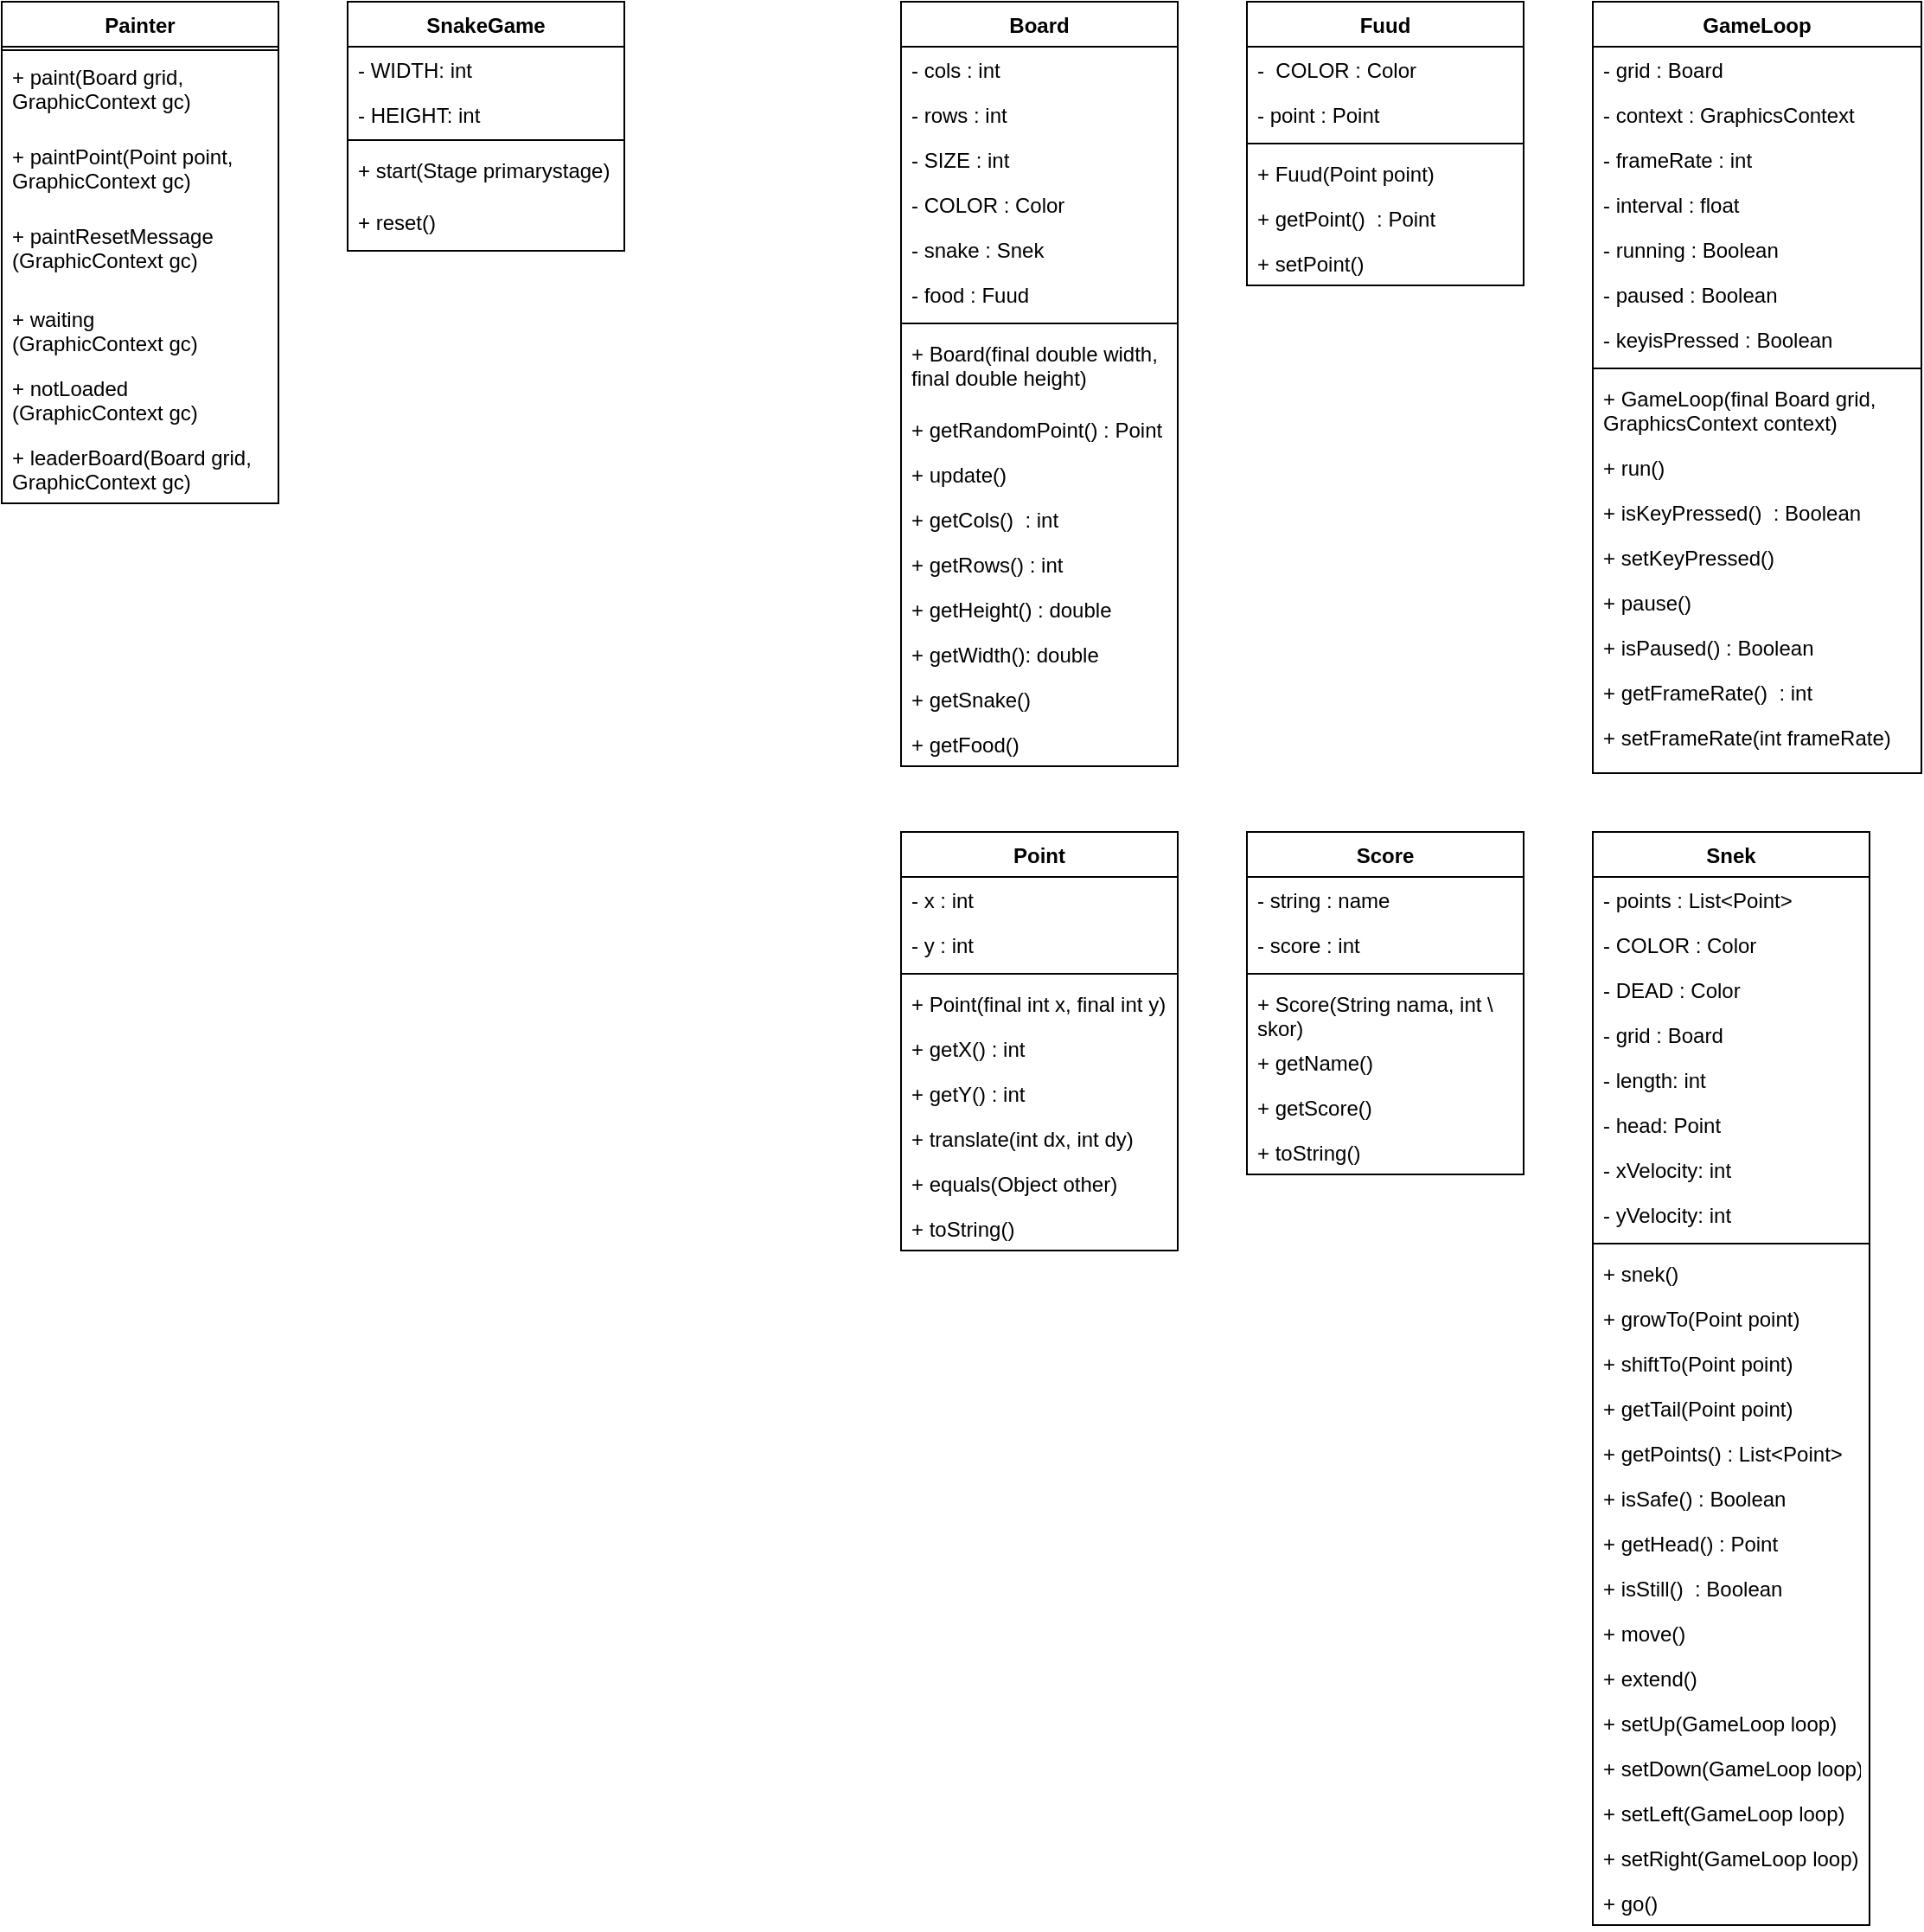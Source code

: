<mxfile version="15.7.0" type="device"><diagram name="Page-1" id="c4acf3e9-155e-7222-9cf6-157b1a14988f"><mxGraphModel dx="1583" dy="748" grid="1" gridSize="10" guides="1" tooltips="1" connect="1" arrows="1" fold="1" page="1" pageScale="1" pageWidth="850" pageHeight="1100" background="none" math="0" shadow="0"><root><mxCell id="0"/><mxCell id="1" parent="0"/><mxCell id="qgWw0bQTrAZhhJ-CaGEd-9" value="GameLoop" style="swimlane;fontStyle=1;align=center;verticalAlign=top;childLayout=stackLayout;horizontal=1;startSize=26;horizontalStack=0;resizeParent=1;resizeParentMax=0;resizeLast=0;collapsible=1;marginBottom=0;" parent="1" vertex="1"><mxGeometry x="560" y="120" width="190" height="446" as="geometry"/></mxCell><mxCell id="qgWw0bQTrAZhhJ-CaGEd-10" value="- grid : Board" style="text;strokeColor=none;fillColor=none;align=left;verticalAlign=top;spacingLeft=4;spacingRight=4;overflow=hidden;rotatable=0;points=[[0,0.5],[1,0.5]];portConstraint=eastwest;" parent="qgWw0bQTrAZhhJ-CaGEd-9" vertex="1"><mxGeometry y="26" width="190" height="26" as="geometry"/></mxCell><mxCell id="0r_VZVHqWDOcfRcLKvE1-55" value="- context : GraphicsContext" style="text;strokeColor=none;fillColor=none;align=left;verticalAlign=top;spacingLeft=4;spacingRight=4;overflow=hidden;rotatable=0;points=[[0,0.5],[1,0.5]];portConstraint=eastwest;" vertex="1" parent="qgWw0bQTrAZhhJ-CaGEd-9"><mxGeometry y="52" width="190" height="26" as="geometry"/></mxCell><mxCell id="0r_VZVHqWDOcfRcLKvE1-58" value="- frameRate : int" style="text;strokeColor=none;fillColor=none;align=left;verticalAlign=top;spacingLeft=4;spacingRight=4;overflow=hidden;rotatable=0;points=[[0,0.5],[1,0.5]];portConstraint=eastwest;" vertex="1" parent="qgWw0bQTrAZhhJ-CaGEd-9"><mxGeometry y="78" width="190" height="26" as="geometry"/></mxCell><mxCell id="0r_VZVHqWDOcfRcLKvE1-57" value="- interval : float" style="text;strokeColor=none;fillColor=none;align=left;verticalAlign=top;spacingLeft=4;spacingRight=4;overflow=hidden;rotatable=0;points=[[0,0.5],[1,0.5]];portConstraint=eastwest;" vertex="1" parent="qgWw0bQTrAZhhJ-CaGEd-9"><mxGeometry y="104" width="190" height="26" as="geometry"/></mxCell><mxCell id="0r_VZVHqWDOcfRcLKvE1-56" value="- running : Boolean" style="text;strokeColor=none;fillColor=none;align=left;verticalAlign=top;spacingLeft=4;spacingRight=4;overflow=hidden;rotatable=0;points=[[0,0.5],[1,0.5]];portConstraint=eastwest;" vertex="1" parent="qgWw0bQTrAZhhJ-CaGEd-9"><mxGeometry y="130" width="190" height="26" as="geometry"/></mxCell><mxCell id="0r_VZVHqWDOcfRcLKvE1-60" value="- paused : Boolean" style="text;strokeColor=none;fillColor=none;align=left;verticalAlign=top;spacingLeft=4;spacingRight=4;overflow=hidden;rotatable=0;points=[[0,0.5],[1,0.5]];portConstraint=eastwest;" vertex="1" parent="qgWw0bQTrAZhhJ-CaGEd-9"><mxGeometry y="156" width="190" height="26" as="geometry"/></mxCell><mxCell id="0r_VZVHqWDOcfRcLKvE1-59" value="- keyisPressed : Boolean" style="text;strokeColor=none;fillColor=none;align=left;verticalAlign=top;spacingLeft=4;spacingRight=4;overflow=hidden;rotatable=0;points=[[0,0.5],[1,0.5]];portConstraint=eastwest;" vertex="1" parent="qgWw0bQTrAZhhJ-CaGEd-9"><mxGeometry y="182" width="190" height="26" as="geometry"/></mxCell><mxCell id="qgWw0bQTrAZhhJ-CaGEd-11" value="" style="line;strokeWidth=1;fillColor=none;align=left;verticalAlign=middle;spacingTop=-1;spacingLeft=3;spacingRight=3;rotatable=0;labelPosition=right;points=[];portConstraint=eastwest;" parent="qgWw0bQTrAZhhJ-CaGEd-9" vertex="1"><mxGeometry y="208" width="190" height="8" as="geometry"/></mxCell><mxCell id="qgWw0bQTrAZhhJ-CaGEd-83" value="+ GameLoop(final Board grid,&#10;GraphicsContext context)" style="text;strokeColor=none;fillColor=none;align=left;verticalAlign=top;spacingLeft=4;spacingRight=4;overflow=hidden;rotatable=0;points=[[0,0.5],[1,0.5]];portConstraint=eastwest;" parent="qgWw0bQTrAZhhJ-CaGEd-9" vertex="1"><mxGeometry y="216" width="190" height="40" as="geometry"/></mxCell><mxCell id="qgWw0bQTrAZhhJ-CaGEd-12" value="+ run() " style="text;strokeColor=none;fillColor=none;align=left;verticalAlign=top;spacingLeft=4;spacingRight=4;overflow=hidden;rotatable=0;points=[[0,0.5],[1,0.5]];portConstraint=eastwest;" parent="qgWw0bQTrAZhhJ-CaGEd-9" vertex="1"><mxGeometry y="256" width="190" height="26" as="geometry"/></mxCell><mxCell id="qgWw0bQTrAZhhJ-CaGEd-14" value="+ isKeyPressed()  : Boolean" style="text;strokeColor=none;fillColor=none;align=left;verticalAlign=top;spacingLeft=4;spacingRight=4;overflow=hidden;rotatable=0;points=[[0,0.5],[1,0.5]];portConstraint=eastwest;" parent="qgWw0bQTrAZhhJ-CaGEd-9" vertex="1"><mxGeometry y="282" width="190" height="26" as="geometry"/></mxCell><mxCell id="qgWw0bQTrAZhhJ-CaGEd-15" value="+ setKeyPressed() " style="text;strokeColor=none;fillColor=none;align=left;verticalAlign=top;spacingLeft=4;spacingRight=4;overflow=hidden;rotatable=0;points=[[0,0.5],[1,0.5]];portConstraint=eastwest;" parent="qgWw0bQTrAZhhJ-CaGEd-9" vertex="1"><mxGeometry y="308" width="190" height="26" as="geometry"/></mxCell><mxCell id="qgWw0bQTrAZhhJ-CaGEd-16" value="+ pause() " style="text;strokeColor=none;fillColor=none;align=left;verticalAlign=top;spacingLeft=4;spacingRight=4;overflow=hidden;rotatable=0;points=[[0,0.5],[1,0.5]];portConstraint=eastwest;" parent="qgWw0bQTrAZhhJ-CaGEd-9" vertex="1"><mxGeometry y="334" width="190" height="26" as="geometry"/></mxCell><mxCell id="qgWw0bQTrAZhhJ-CaGEd-17" value="+ isPaused() : Boolean" style="text;strokeColor=none;fillColor=none;align=left;verticalAlign=top;spacingLeft=4;spacingRight=4;overflow=hidden;rotatable=0;points=[[0,0.5],[1,0.5]];portConstraint=eastwest;" parent="qgWw0bQTrAZhhJ-CaGEd-9" vertex="1"><mxGeometry y="360" width="190" height="26" as="geometry"/></mxCell><mxCell id="qgWw0bQTrAZhhJ-CaGEd-18" value="+ getFrameRate()  : int" style="text;strokeColor=none;fillColor=none;align=left;verticalAlign=top;spacingLeft=4;spacingRight=4;overflow=hidden;rotatable=0;points=[[0,0.5],[1,0.5]];portConstraint=eastwest;" parent="qgWw0bQTrAZhhJ-CaGEd-9" vertex="1"><mxGeometry y="386" width="190" height="26" as="geometry"/></mxCell><mxCell id="qgWw0bQTrAZhhJ-CaGEd-19" value="+ setFrameRate(int frameRate)" style="text;strokeColor=none;fillColor=none;align=left;verticalAlign=top;spacingLeft=4;spacingRight=4;overflow=hidden;rotatable=0;points=[[0,0.5],[1,0.5]];portConstraint=eastwest;" parent="qgWw0bQTrAZhhJ-CaGEd-9" vertex="1"><mxGeometry y="412" width="190" height="34" as="geometry"/></mxCell><mxCell id="qgWw0bQTrAZhhJ-CaGEd-20" value="Fuud" style="swimlane;fontStyle=1;align=center;verticalAlign=top;childLayout=stackLayout;horizontal=1;startSize=26;horizontalStack=0;resizeParent=1;resizeParentMax=0;resizeLast=0;collapsible=1;marginBottom=0;" parent="1" vertex="1"><mxGeometry x="360" y="120" width="160" height="164" as="geometry"/></mxCell><mxCell id="qgWw0bQTrAZhhJ-CaGEd-21" value="-  COLOR : Color" style="text;strokeColor=none;fillColor=none;align=left;verticalAlign=top;spacingLeft=4;spacingRight=4;overflow=hidden;rotatable=0;points=[[0,0.5],[1,0.5]];portConstraint=eastwest;" parent="qgWw0bQTrAZhhJ-CaGEd-20" vertex="1"><mxGeometry y="26" width="160" height="26" as="geometry"/></mxCell><mxCell id="0r_VZVHqWDOcfRcLKvE1-61" value="- point : Point" style="text;strokeColor=none;fillColor=none;align=left;verticalAlign=top;spacingLeft=4;spacingRight=4;overflow=hidden;rotatable=0;points=[[0,0.5],[1,0.5]];portConstraint=eastwest;" vertex="1" parent="qgWw0bQTrAZhhJ-CaGEd-20"><mxGeometry y="52" width="160" height="26" as="geometry"/></mxCell><mxCell id="qgWw0bQTrAZhhJ-CaGEd-22" value="" style="line;strokeWidth=1;fillColor=none;align=left;verticalAlign=middle;spacingTop=-1;spacingLeft=3;spacingRight=3;rotatable=0;labelPosition=right;points=[];portConstraint=eastwest;" parent="qgWw0bQTrAZhhJ-CaGEd-20" vertex="1"><mxGeometry y="78" width="160" height="8" as="geometry"/></mxCell><mxCell id="qgWw0bQTrAZhhJ-CaGEd-82" value="+ Fuud(Point point)" style="text;strokeColor=none;fillColor=none;align=left;verticalAlign=top;spacingLeft=4;spacingRight=4;overflow=hidden;rotatable=0;points=[[0,0.5],[1,0.5]];portConstraint=eastwest;" parent="qgWw0bQTrAZhhJ-CaGEd-20" vertex="1"><mxGeometry y="86" width="160" height="26" as="geometry"/></mxCell><mxCell id="qgWw0bQTrAZhhJ-CaGEd-23" value="+ getPoint()  : Point" style="text;strokeColor=none;fillColor=none;align=left;verticalAlign=top;spacingLeft=4;spacingRight=4;overflow=hidden;rotatable=0;points=[[0,0.5],[1,0.5]];portConstraint=eastwest;" parent="qgWw0bQTrAZhhJ-CaGEd-20" vertex="1"><mxGeometry y="112" width="160" height="26" as="geometry"/></mxCell><mxCell id="qgWw0bQTrAZhhJ-CaGEd-26" value="+ setPoint()" style="text;strokeColor=none;fillColor=none;align=left;verticalAlign=top;spacingLeft=4;spacingRight=4;overflow=hidden;rotatable=0;points=[[0,0.5],[1,0.5]];portConstraint=eastwest;" parent="qgWw0bQTrAZhhJ-CaGEd-20" vertex="1"><mxGeometry y="138" width="160" height="26" as="geometry"/></mxCell><mxCell id="qgWw0bQTrAZhhJ-CaGEd-29" value="Point" style="swimlane;fontStyle=1;align=center;verticalAlign=top;childLayout=stackLayout;horizontal=1;startSize=26;horizontalStack=0;resizeParent=1;resizeParentMax=0;resizeLast=0;collapsible=1;marginBottom=0;" parent="1" vertex="1"><mxGeometry x="160" y="600" width="160" height="242" as="geometry"/></mxCell><mxCell id="qgWw0bQTrAZhhJ-CaGEd-34" value="- x : int" style="text;strokeColor=none;fillColor=none;align=left;verticalAlign=top;spacingLeft=4;spacingRight=4;overflow=hidden;rotatable=0;points=[[0,0.5],[1,0.5]];portConstraint=eastwest;" parent="qgWw0bQTrAZhhJ-CaGEd-29" vertex="1"><mxGeometry y="26" width="160" height="26" as="geometry"/></mxCell><mxCell id="0r_VZVHqWDOcfRcLKvE1-38" value="- y : int" style="text;strokeColor=none;fillColor=none;align=left;verticalAlign=top;spacingLeft=4;spacingRight=4;overflow=hidden;rotatable=0;points=[[0,0.5],[1,0.5]];portConstraint=eastwest;" vertex="1" parent="qgWw0bQTrAZhhJ-CaGEd-29"><mxGeometry y="52" width="160" height="26" as="geometry"/></mxCell><mxCell id="qgWw0bQTrAZhhJ-CaGEd-31" value="" style="line;strokeWidth=1;fillColor=none;align=left;verticalAlign=middle;spacingTop=-1;spacingLeft=3;spacingRight=3;rotatable=0;labelPosition=right;points=[];portConstraint=eastwest;" parent="qgWw0bQTrAZhhJ-CaGEd-29" vertex="1"><mxGeometry y="78" width="160" height="8" as="geometry"/></mxCell><mxCell id="qgWw0bQTrAZhhJ-CaGEd-32" value="+ Point(final int x, final int y) " style="text;strokeColor=none;fillColor=none;align=left;verticalAlign=top;spacingLeft=4;spacingRight=4;overflow=hidden;rotatable=0;points=[[0,0.5],[1,0.5]];portConstraint=eastwest;" parent="qgWw0bQTrAZhhJ-CaGEd-29" vertex="1"><mxGeometry y="86" width="160" height="26" as="geometry"/></mxCell><mxCell id="qgWw0bQTrAZhhJ-CaGEd-35" value="+ getX() : int" style="text;strokeColor=none;fillColor=none;align=left;verticalAlign=top;spacingLeft=4;spacingRight=4;overflow=hidden;rotatable=0;points=[[0,0.5],[1,0.5]];portConstraint=eastwest;" parent="qgWw0bQTrAZhhJ-CaGEd-29" vertex="1"><mxGeometry y="112" width="160" height="26" as="geometry"/></mxCell><mxCell id="qgWw0bQTrAZhhJ-CaGEd-36" value="+ getY() : int" style="text;strokeColor=none;fillColor=none;align=left;verticalAlign=top;spacingLeft=4;spacingRight=4;overflow=hidden;rotatable=0;points=[[0,0.5],[1,0.5]];portConstraint=eastwest;" parent="qgWw0bQTrAZhhJ-CaGEd-29" vertex="1"><mxGeometry y="138" width="160" height="26" as="geometry"/></mxCell><mxCell id="0r_VZVHqWDOcfRcLKvE1-39" value="+ translate(int dx, int dy) " style="text;strokeColor=none;fillColor=none;align=left;verticalAlign=top;spacingLeft=4;spacingRight=4;overflow=hidden;rotatable=0;points=[[0,0.5],[1,0.5]];portConstraint=eastwest;" vertex="1" parent="qgWw0bQTrAZhhJ-CaGEd-29"><mxGeometry y="164" width="160" height="26" as="geometry"/></mxCell><mxCell id="0r_VZVHqWDOcfRcLKvE1-40" value="+ equals(Object other)" style="text;strokeColor=none;fillColor=none;align=left;verticalAlign=top;spacingLeft=4;spacingRight=4;overflow=hidden;rotatable=0;points=[[0,0.5],[1,0.5]];portConstraint=eastwest;" vertex="1" parent="qgWw0bQTrAZhhJ-CaGEd-29"><mxGeometry y="190" width="160" height="26" as="geometry"/></mxCell><mxCell id="0r_VZVHqWDOcfRcLKvE1-41" value="+ toString()" style="text;strokeColor=none;fillColor=none;align=left;verticalAlign=top;spacingLeft=4;spacingRight=4;overflow=hidden;rotatable=0;points=[[0,0.5],[1,0.5]];portConstraint=eastwest;" vertex="1" parent="qgWw0bQTrAZhhJ-CaGEd-29"><mxGeometry y="216" width="160" height="26" as="geometry"/></mxCell><mxCell id="qgWw0bQTrAZhhJ-CaGEd-37" value="Painter" style="swimlane;fontStyle=1;align=center;verticalAlign=top;childLayout=stackLayout;horizontal=1;startSize=26;horizontalStack=0;resizeParent=1;resizeParentMax=0;resizeLast=0;collapsible=1;marginBottom=0;" parent="1" vertex="1"><mxGeometry x="-360" y="120" width="160" height="290" as="geometry"><mxRectangle x="540" y="400" width="70" height="26" as="alternateBounds"/></mxGeometry></mxCell><mxCell id="qgWw0bQTrAZhhJ-CaGEd-39" value="" style="line;strokeWidth=1;fillColor=none;align=left;verticalAlign=middle;spacingTop=-1;spacingLeft=3;spacingRight=3;rotatable=0;labelPosition=right;points=[];portConstraint=eastwest;" parent="qgWw0bQTrAZhhJ-CaGEd-37" vertex="1"><mxGeometry y="26" width="160" height="4" as="geometry"/></mxCell><mxCell id="qgWw0bQTrAZhhJ-CaGEd-40" value="+ paint(Board grid,&#10;GraphicContext gc)" style="text;strokeColor=none;fillColor=none;align=left;verticalAlign=top;spacingLeft=4;spacingRight=4;overflow=hidden;rotatable=0;points=[[0,0.5],[1,0.5]];portConstraint=eastwest;" parent="qgWw0bQTrAZhhJ-CaGEd-37" vertex="1"><mxGeometry y="30" width="160" height="46" as="geometry"/></mxCell><mxCell id="qgWw0bQTrAZhhJ-CaGEd-41" value="+ paintPoint(Point point,&#10;GraphicContext gc)" style="text;strokeColor=none;fillColor=none;align=left;verticalAlign=top;spacingLeft=4;spacingRight=4;overflow=hidden;rotatable=0;points=[[0,0.5],[1,0.5]];portConstraint=eastwest;" parent="qgWw0bQTrAZhhJ-CaGEd-37" vertex="1"><mxGeometry y="76" width="160" height="46" as="geometry"/></mxCell><mxCell id="qgWw0bQTrAZhhJ-CaGEd-42" value="+ paintResetMessage&#10;(GraphicContext gc)" style="text;strokeColor=none;fillColor=none;align=left;verticalAlign=top;spacingLeft=4;spacingRight=4;overflow=hidden;rotatable=0;points=[[0,0.5],[1,0.5]];portConstraint=eastwest;" parent="qgWw0bQTrAZhhJ-CaGEd-37" vertex="1"><mxGeometry y="122" width="160" height="48" as="geometry"/></mxCell><mxCell id="0r_VZVHqWDOcfRcLKvE1-16" value="+ waiting&#10;(GraphicContext gc)" style="text;strokeColor=none;fillColor=none;align=left;verticalAlign=top;spacingLeft=4;spacingRight=4;overflow=hidden;rotatable=0;points=[[0,0.5],[1,0.5]];portConstraint=eastwest;" vertex="1" parent="qgWw0bQTrAZhhJ-CaGEd-37"><mxGeometry y="170" width="160" height="40" as="geometry"/></mxCell><mxCell id="0r_VZVHqWDOcfRcLKvE1-17" value="+ notLoaded&#10;(GraphicContext gc)" style="text;strokeColor=none;fillColor=none;align=left;verticalAlign=top;spacingLeft=4;spacingRight=4;overflow=hidden;rotatable=0;points=[[0,0.5],[1,0.5]];portConstraint=eastwest;" vertex="1" parent="qgWw0bQTrAZhhJ-CaGEd-37"><mxGeometry y="210" width="160" height="40" as="geometry"/></mxCell><mxCell id="qgWw0bQTrAZhhJ-CaGEd-43" value="+ leaderBoard(Board grid,&#10;GraphicContext gc)" style="text;strokeColor=none;fillColor=none;align=left;verticalAlign=top;spacingLeft=4;spacingRight=4;overflow=hidden;rotatable=0;points=[[0,0.5],[1,0.5]];portConstraint=eastwest;" parent="qgWw0bQTrAZhhJ-CaGEd-37" vertex="1"><mxGeometry y="250" width="160" height="40" as="geometry"/></mxCell><mxCell id="qgWw0bQTrAZhhJ-CaGEd-44" value="Board" style="swimlane;fontStyle=1;align=center;verticalAlign=top;childLayout=stackLayout;horizontal=1;startSize=26;horizontalStack=0;resizeParent=1;resizeParentMax=0;resizeLast=0;collapsible=1;marginBottom=0;" parent="1" vertex="1"><mxGeometry x="160" y="120" width="160" height="442" as="geometry"/></mxCell><mxCell id="qgWw0bQTrAZhhJ-CaGEd-45" value="- cols : int" style="text;strokeColor=none;fillColor=none;align=left;verticalAlign=top;spacingLeft=4;spacingRight=4;overflow=hidden;rotatable=0;points=[[0,0.5],[1,0.5]];portConstraint=eastwest;" parent="qgWw0bQTrAZhhJ-CaGEd-44" vertex="1"><mxGeometry y="26" width="160" height="26" as="geometry"/></mxCell><mxCell id="qgWw0bQTrAZhhJ-CaGEd-48" value="- rows : int" style="text;strokeColor=none;fillColor=none;align=left;verticalAlign=top;spacingLeft=4;spacingRight=4;overflow=hidden;rotatable=0;points=[[0,0.5],[1,0.5]];portConstraint=eastwest;" parent="qgWw0bQTrAZhhJ-CaGEd-44" vertex="1"><mxGeometry y="52" width="160" height="26" as="geometry"/></mxCell><mxCell id="0r_VZVHqWDOcfRcLKvE1-62" value="- SIZE : int" style="text;strokeColor=none;fillColor=none;align=left;verticalAlign=top;spacingLeft=4;spacingRight=4;overflow=hidden;rotatable=0;points=[[0,0.5],[1,0.5]];portConstraint=eastwest;" vertex="1" parent="qgWw0bQTrAZhhJ-CaGEd-44"><mxGeometry y="78" width="160" height="26" as="geometry"/></mxCell><mxCell id="0r_VZVHqWDOcfRcLKvE1-63" value="- COLOR : Color" style="text;strokeColor=none;fillColor=none;align=left;verticalAlign=top;spacingLeft=4;spacingRight=4;overflow=hidden;rotatable=0;points=[[0,0.5],[1,0.5]];portConstraint=eastwest;" vertex="1" parent="qgWw0bQTrAZhhJ-CaGEd-44"><mxGeometry y="104" width="160" height="26" as="geometry"/></mxCell><mxCell id="0r_VZVHqWDOcfRcLKvE1-65" value="- snake : Snek" style="text;strokeColor=none;fillColor=none;align=left;verticalAlign=top;spacingLeft=4;spacingRight=4;overflow=hidden;rotatable=0;points=[[0,0.5],[1,0.5]];portConstraint=eastwest;" vertex="1" parent="qgWw0bQTrAZhhJ-CaGEd-44"><mxGeometry y="130" width="160" height="26" as="geometry"/></mxCell><mxCell id="0r_VZVHqWDOcfRcLKvE1-64" value="- food : Fuud" style="text;strokeColor=none;fillColor=none;align=left;verticalAlign=top;spacingLeft=4;spacingRight=4;overflow=hidden;rotatable=0;points=[[0,0.5],[1,0.5]];portConstraint=eastwest;" vertex="1" parent="qgWw0bQTrAZhhJ-CaGEd-44"><mxGeometry y="156" width="160" height="26" as="geometry"/></mxCell><mxCell id="qgWw0bQTrAZhhJ-CaGEd-46" value="" style="line;strokeWidth=1;fillColor=none;align=left;verticalAlign=middle;spacingTop=-1;spacingLeft=3;spacingRight=3;rotatable=0;labelPosition=right;points=[];portConstraint=eastwest;" parent="qgWw0bQTrAZhhJ-CaGEd-44" vertex="1"><mxGeometry y="182" width="160" height="8" as="geometry"/></mxCell><mxCell id="qgWw0bQTrAZhhJ-CaGEd-47" value="+ Board(final double width, &#10;final double height)" style="text;strokeColor=none;fillColor=none;align=left;verticalAlign=top;spacingLeft=4;spacingRight=4;overflow=hidden;rotatable=0;points=[[0,0.5],[1,0.5]];portConstraint=eastwest;" parent="qgWw0bQTrAZhhJ-CaGEd-44" vertex="1"><mxGeometry y="190" width="160" height="44" as="geometry"/></mxCell><mxCell id="qgWw0bQTrAZhhJ-CaGEd-49" value="+ getRandomPoint() : Point" style="text;strokeColor=none;fillColor=none;align=left;verticalAlign=top;spacingLeft=4;spacingRight=4;overflow=hidden;rotatable=0;points=[[0,0.5],[1,0.5]];portConstraint=eastwest;" parent="qgWw0bQTrAZhhJ-CaGEd-44" vertex="1"><mxGeometry y="234" width="160" height="26" as="geometry"/></mxCell><mxCell id="qgWw0bQTrAZhhJ-CaGEd-50" value="+ update()" style="text;strokeColor=none;fillColor=none;align=left;verticalAlign=top;spacingLeft=4;spacingRight=4;overflow=hidden;rotatable=0;points=[[0,0.5],[1,0.5]];portConstraint=eastwest;" parent="qgWw0bQTrAZhhJ-CaGEd-44" vertex="1"><mxGeometry y="260" width="160" height="26" as="geometry"/></mxCell><mxCell id="qgWw0bQTrAZhhJ-CaGEd-51" value="+ getCols()  : int" style="text;strokeColor=none;fillColor=none;align=left;verticalAlign=top;spacingLeft=4;spacingRight=4;overflow=hidden;rotatable=0;points=[[0,0.5],[1,0.5]];portConstraint=eastwest;" parent="qgWw0bQTrAZhhJ-CaGEd-44" vertex="1"><mxGeometry y="286" width="160" height="26" as="geometry"/></mxCell><mxCell id="qgWw0bQTrAZhhJ-CaGEd-52" value="+ getRows() : int" style="text;strokeColor=none;fillColor=none;align=left;verticalAlign=top;spacingLeft=4;spacingRight=4;overflow=hidden;rotatable=0;points=[[0,0.5],[1,0.5]];portConstraint=eastwest;" parent="qgWw0bQTrAZhhJ-CaGEd-44" vertex="1"><mxGeometry y="312" width="160" height="26" as="geometry"/></mxCell><mxCell id="0r_VZVHqWDOcfRcLKvE1-36" value="+ getHeight() : double" style="text;strokeColor=none;fillColor=none;align=left;verticalAlign=top;spacingLeft=4;spacingRight=4;overflow=hidden;rotatable=0;points=[[0,0.5],[1,0.5]];portConstraint=eastwest;" vertex="1" parent="qgWw0bQTrAZhhJ-CaGEd-44"><mxGeometry y="338" width="160" height="26" as="geometry"/></mxCell><mxCell id="0r_VZVHqWDOcfRcLKvE1-35" value="+ getWidth(): double" style="text;strokeColor=none;fillColor=none;align=left;verticalAlign=top;spacingLeft=4;spacingRight=4;overflow=hidden;rotatable=0;points=[[0,0.5],[1,0.5]];portConstraint=eastwest;" vertex="1" parent="qgWw0bQTrAZhhJ-CaGEd-44"><mxGeometry y="364" width="160" height="26" as="geometry"/></mxCell><mxCell id="qgWw0bQTrAZhhJ-CaGEd-54" value="+ getSnake()" style="text;strokeColor=none;fillColor=none;align=left;verticalAlign=top;spacingLeft=4;spacingRight=4;overflow=hidden;rotatable=0;points=[[0,0.5],[1,0.5]];portConstraint=eastwest;" parent="qgWw0bQTrAZhhJ-CaGEd-44" vertex="1"><mxGeometry y="390" width="160" height="26" as="geometry"/></mxCell><mxCell id="qgWw0bQTrAZhhJ-CaGEd-55" value="+ getFood()" style="text;strokeColor=none;fillColor=none;align=left;verticalAlign=top;spacingLeft=4;spacingRight=4;overflow=hidden;rotatable=0;points=[[0,0.5],[1,0.5]];portConstraint=eastwest;" parent="qgWw0bQTrAZhhJ-CaGEd-44" vertex="1"><mxGeometry y="416" width="160" height="26" as="geometry"/></mxCell><mxCell id="qgWw0bQTrAZhhJ-CaGEd-57" value="Score" style="swimlane;fontStyle=1;align=center;verticalAlign=top;childLayout=stackLayout;horizontal=1;startSize=26;horizontalStack=0;resizeParent=1;resizeParentMax=0;resizeLast=0;collapsible=1;marginBottom=0;" parent="1" vertex="1"><mxGeometry x="360" y="600" width="160" height="198" as="geometry"/></mxCell><mxCell id="qgWw0bQTrAZhhJ-CaGEd-58" value="- string : name" style="text;strokeColor=none;fillColor=none;align=left;verticalAlign=top;spacingLeft=4;spacingRight=4;overflow=hidden;rotatable=0;points=[[0,0.5],[1,0.5]];portConstraint=eastwest;" parent="qgWw0bQTrAZhhJ-CaGEd-57" vertex="1"><mxGeometry y="26" width="160" height="26" as="geometry"/></mxCell><mxCell id="0r_VZVHqWDOcfRcLKvE1-42" value="- score : int" style="text;strokeColor=none;fillColor=none;align=left;verticalAlign=top;spacingLeft=4;spacingRight=4;overflow=hidden;rotatable=0;points=[[0,0.5],[1,0.5]];portConstraint=eastwest;" vertex="1" parent="qgWw0bQTrAZhhJ-CaGEd-57"><mxGeometry y="52" width="160" height="26" as="geometry"/></mxCell><mxCell id="qgWw0bQTrAZhhJ-CaGEd-59" value="" style="line;strokeWidth=1;fillColor=none;align=left;verticalAlign=middle;spacingTop=-1;spacingLeft=3;spacingRight=3;rotatable=0;labelPosition=right;points=[];portConstraint=eastwest;" parent="qgWw0bQTrAZhhJ-CaGEd-57" vertex="1"><mxGeometry y="78" width="160" height="8" as="geometry"/></mxCell><mxCell id="qgWw0bQTrAZhhJ-CaGEd-60" value="+ Score(String nama, int \&#10;skor)" style="text;strokeColor=none;fillColor=none;align=left;verticalAlign=top;spacingLeft=4;spacingRight=4;overflow=hidden;rotatable=0;points=[[0,0.5],[1,0.5]];portConstraint=eastwest;" parent="qgWw0bQTrAZhhJ-CaGEd-57" vertex="1"><mxGeometry y="86" width="160" height="34" as="geometry"/></mxCell><mxCell id="qgWw0bQTrAZhhJ-CaGEd-61" value="+ getName()" style="text;strokeColor=none;fillColor=none;align=left;verticalAlign=top;spacingLeft=4;spacingRight=4;overflow=hidden;rotatable=0;points=[[0,0.5],[1,0.5]];portConstraint=eastwest;" parent="qgWw0bQTrAZhhJ-CaGEd-57" vertex="1"><mxGeometry y="120" width="160" height="26" as="geometry"/></mxCell><mxCell id="0r_VZVHqWDOcfRcLKvE1-43" value="+ getScore()" style="text;strokeColor=none;fillColor=none;align=left;verticalAlign=top;spacingLeft=4;spacingRight=4;overflow=hidden;rotatable=0;points=[[0,0.5],[1,0.5]];portConstraint=eastwest;" vertex="1" parent="qgWw0bQTrAZhhJ-CaGEd-57"><mxGeometry y="146" width="160" height="26" as="geometry"/></mxCell><mxCell id="qgWw0bQTrAZhhJ-CaGEd-62" value="+ toString() " style="text;strokeColor=none;fillColor=none;align=left;verticalAlign=top;spacingLeft=4;spacingRight=4;overflow=hidden;rotatable=0;points=[[0,0.5],[1,0.5]];portConstraint=eastwest;" parent="qgWw0bQTrAZhhJ-CaGEd-57" vertex="1"><mxGeometry y="172" width="160" height="26" as="geometry"/></mxCell><mxCell id="qgWw0bQTrAZhhJ-CaGEd-63" value="Snek" style="swimlane;fontStyle=1;align=center;verticalAlign=top;childLayout=stackLayout;horizontal=1;startSize=26;horizontalStack=0;resizeParent=1;resizeParentMax=0;resizeLast=0;collapsible=1;marginBottom=0;" parent="1" vertex="1"><mxGeometry x="560" y="600" width="160" height="632" as="geometry"/></mxCell><mxCell id="qgWw0bQTrAZhhJ-CaGEd-64" value="- points : List&lt;Point&gt;" style="text;strokeColor=none;fillColor=none;align=left;verticalAlign=top;spacingLeft=4;spacingRight=4;overflow=hidden;rotatable=0;points=[[0,0.5],[1,0.5]];portConstraint=eastwest;" parent="qgWw0bQTrAZhhJ-CaGEd-63" vertex="1"><mxGeometry y="26" width="160" height="26" as="geometry"/></mxCell><mxCell id="0r_VZVHqWDOcfRcLKvE1-54" value="- COLOR : Color" style="text;strokeColor=none;fillColor=none;align=left;verticalAlign=top;spacingLeft=4;spacingRight=4;overflow=hidden;rotatable=0;points=[[0,0.5],[1,0.5]];portConstraint=eastwest;" vertex="1" parent="qgWw0bQTrAZhhJ-CaGEd-63"><mxGeometry y="52" width="160" height="26" as="geometry"/></mxCell><mxCell id="0r_VZVHqWDOcfRcLKvE1-53" value="- DEAD : Color" style="text;strokeColor=none;fillColor=none;align=left;verticalAlign=top;spacingLeft=4;spacingRight=4;overflow=hidden;rotatable=0;points=[[0,0.5],[1,0.5]];portConstraint=eastwest;" vertex="1" parent="qgWw0bQTrAZhhJ-CaGEd-63"><mxGeometry y="78" width="160" height="26" as="geometry"/></mxCell><mxCell id="0r_VZVHqWDOcfRcLKvE1-48" value="- grid : Board" style="text;strokeColor=none;fillColor=none;align=left;verticalAlign=top;spacingLeft=4;spacingRight=4;overflow=hidden;rotatable=0;points=[[0,0.5],[1,0.5]];portConstraint=eastwest;" vertex="1" parent="qgWw0bQTrAZhhJ-CaGEd-63"><mxGeometry y="104" width="160" height="26" as="geometry"/></mxCell><mxCell id="0r_VZVHqWDOcfRcLKvE1-50" value="- length: int" style="text;strokeColor=none;fillColor=none;align=left;verticalAlign=top;spacingLeft=4;spacingRight=4;overflow=hidden;rotatable=0;points=[[0,0.5],[1,0.5]];portConstraint=eastwest;" vertex="1" parent="qgWw0bQTrAZhhJ-CaGEd-63"><mxGeometry y="130" width="160" height="26" as="geometry"/></mxCell><mxCell id="0r_VZVHqWDOcfRcLKvE1-49" value="- head: Point" style="text;strokeColor=none;fillColor=none;align=left;verticalAlign=top;spacingLeft=4;spacingRight=4;overflow=hidden;rotatable=0;points=[[0,0.5],[1,0.5]];portConstraint=eastwest;" vertex="1" parent="qgWw0bQTrAZhhJ-CaGEd-63"><mxGeometry y="156" width="160" height="26" as="geometry"/></mxCell><mxCell id="0r_VZVHqWDOcfRcLKvE1-52" value="- xVelocity: int" style="text;strokeColor=none;fillColor=none;align=left;verticalAlign=top;spacingLeft=4;spacingRight=4;overflow=hidden;rotatable=0;points=[[0,0.5],[1,0.5]];portConstraint=eastwest;" vertex="1" parent="qgWw0bQTrAZhhJ-CaGEd-63"><mxGeometry y="182" width="160" height="26" as="geometry"/></mxCell><mxCell id="0r_VZVHqWDOcfRcLKvE1-51" value="- yVelocity: int" style="text;strokeColor=none;fillColor=none;align=left;verticalAlign=top;spacingLeft=4;spacingRight=4;overflow=hidden;rotatable=0;points=[[0,0.5],[1,0.5]];portConstraint=eastwest;" vertex="1" parent="qgWw0bQTrAZhhJ-CaGEd-63"><mxGeometry y="208" width="160" height="26" as="geometry"/></mxCell><mxCell id="qgWw0bQTrAZhhJ-CaGEd-65" value="" style="line;strokeWidth=1;fillColor=none;align=left;verticalAlign=middle;spacingTop=-1;spacingLeft=3;spacingRight=3;rotatable=0;labelPosition=right;points=[];portConstraint=eastwest;" parent="qgWw0bQTrAZhhJ-CaGEd-63" vertex="1"><mxGeometry y="234" width="160" height="8" as="geometry"/></mxCell><mxCell id="qgWw0bQTrAZhhJ-CaGEd-66" value="+ snek()" style="text;strokeColor=none;fillColor=none;align=left;verticalAlign=top;spacingLeft=4;spacingRight=4;overflow=hidden;rotatable=0;points=[[0,0.5],[1,0.5]];portConstraint=eastwest;" parent="qgWw0bQTrAZhhJ-CaGEd-63" vertex="1"><mxGeometry y="242" width="160" height="26" as="geometry"/></mxCell><mxCell id="qgWw0bQTrAZhhJ-CaGEd-67" value="+ growTo(Point point) " style="text;strokeColor=none;fillColor=none;align=left;verticalAlign=top;spacingLeft=4;spacingRight=4;overflow=hidden;rotatable=0;points=[[0,0.5],[1,0.5]];portConstraint=eastwest;" parent="qgWw0bQTrAZhhJ-CaGEd-63" vertex="1"><mxGeometry y="268" width="160" height="26" as="geometry"/></mxCell><mxCell id="qgWw0bQTrAZhhJ-CaGEd-68" value="+ shiftTo(Point point)" style="text;strokeColor=none;fillColor=none;align=left;verticalAlign=top;spacingLeft=4;spacingRight=4;overflow=hidden;rotatable=0;points=[[0,0.5],[1,0.5]];portConstraint=eastwest;" parent="qgWw0bQTrAZhhJ-CaGEd-63" vertex="1"><mxGeometry y="294" width="160" height="26" as="geometry"/></mxCell><mxCell id="qgWw0bQTrAZhhJ-CaGEd-70" value="+ getTail(Point point)" style="text;strokeColor=none;fillColor=none;align=left;verticalAlign=top;spacingLeft=4;spacingRight=4;overflow=hidden;rotatable=0;points=[[0,0.5],[1,0.5]];portConstraint=eastwest;" parent="qgWw0bQTrAZhhJ-CaGEd-63" vertex="1"><mxGeometry y="320" width="160" height="26" as="geometry"/></mxCell><mxCell id="qgWw0bQTrAZhhJ-CaGEd-71" value="+ getPoints() : List&lt;Point&gt;" style="text;strokeColor=none;fillColor=none;align=left;verticalAlign=top;spacingLeft=4;spacingRight=4;overflow=hidden;rotatable=0;points=[[0,0.5],[1,0.5]];portConstraint=eastwest;" parent="qgWw0bQTrAZhhJ-CaGEd-63" vertex="1"><mxGeometry y="346" width="160" height="26" as="geometry"/></mxCell><mxCell id="qgWw0bQTrAZhhJ-CaGEd-72" value="+ isSafe() : Boolean" style="text;strokeColor=none;fillColor=none;align=left;verticalAlign=top;spacingLeft=4;spacingRight=4;overflow=hidden;rotatable=0;points=[[0,0.5],[1,0.5]];portConstraint=eastwest;" parent="qgWw0bQTrAZhhJ-CaGEd-63" vertex="1"><mxGeometry y="372" width="160" height="26" as="geometry"/></mxCell><mxCell id="qgWw0bQTrAZhhJ-CaGEd-73" value="+ getHead() : Point" style="text;strokeColor=none;fillColor=none;align=left;verticalAlign=top;spacingLeft=4;spacingRight=4;overflow=hidden;rotatable=0;points=[[0,0.5],[1,0.5]];portConstraint=eastwest;" parent="qgWw0bQTrAZhhJ-CaGEd-63" vertex="1"><mxGeometry y="398" width="160" height="26" as="geometry"/></mxCell><mxCell id="qgWw0bQTrAZhhJ-CaGEd-74" value="+ isStill()  : Boolean" style="text;strokeColor=none;fillColor=none;align=left;verticalAlign=top;spacingLeft=4;spacingRight=4;overflow=hidden;rotatable=0;points=[[0,0.5],[1,0.5]];portConstraint=eastwest;" parent="qgWw0bQTrAZhhJ-CaGEd-63" vertex="1"><mxGeometry y="424" width="160" height="26" as="geometry"/></mxCell><mxCell id="qgWw0bQTrAZhhJ-CaGEd-75" value="+ move()" style="text;strokeColor=none;fillColor=none;align=left;verticalAlign=top;spacingLeft=4;spacingRight=4;overflow=hidden;rotatable=0;points=[[0,0.5],[1,0.5]];portConstraint=eastwest;" parent="qgWw0bQTrAZhhJ-CaGEd-63" vertex="1"><mxGeometry y="450" width="160" height="26" as="geometry"/></mxCell><mxCell id="qgWw0bQTrAZhhJ-CaGEd-76" value="+ extend()" style="text;strokeColor=none;fillColor=none;align=left;verticalAlign=top;spacingLeft=4;spacingRight=4;overflow=hidden;rotatable=0;points=[[0,0.5],[1,0.5]];portConstraint=eastwest;" parent="qgWw0bQTrAZhhJ-CaGEd-63" vertex="1"><mxGeometry y="476" width="160" height="26" as="geometry"/></mxCell><mxCell id="qgWw0bQTrAZhhJ-CaGEd-77" value="+ setUp(GameLoop loop)" style="text;strokeColor=none;fillColor=none;align=left;verticalAlign=top;spacingLeft=4;spacingRight=4;overflow=hidden;rotatable=0;points=[[0,0.5],[1,0.5]];portConstraint=eastwest;" parent="qgWw0bQTrAZhhJ-CaGEd-63" vertex="1"><mxGeometry y="502" width="160" height="26" as="geometry"/></mxCell><mxCell id="0r_VZVHqWDOcfRcLKvE1-47" value="+ setDown(GameLoop loop)" style="text;strokeColor=none;fillColor=none;align=left;verticalAlign=top;spacingLeft=4;spacingRight=4;overflow=hidden;rotatable=0;points=[[0,0.5],[1,0.5]];portConstraint=eastwest;" vertex="1" parent="qgWw0bQTrAZhhJ-CaGEd-63"><mxGeometry y="528" width="160" height="26" as="geometry"/></mxCell><mxCell id="0r_VZVHqWDOcfRcLKvE1-46" value="+ setLeft(GameLoop loop)" style="text;strokeColor=none;fillColor=none;align=left;verticalAlign=top;spacingLeft=4;spacingRight=4;overflow=hidden;rotatable=0;points=[[0,0.5],[1,0.5]];portConstraint=eastwest;" vertex="1" parent="qgWw0bQTrAZhhJ-CaGEd-63"><mxGeometry y="554" width="160" height="26" as="geometry"/></mxCell><mxCell id="0r_VZVHqWDOcfRcLKvE1-45" value="+ setRight(GameLoop loop)" style="text;strokeColor=none;fillColor=none;align=left;verticalAlign=top;spacingLeft=4;spacingRight=4;overflow=hidden;rotatable=0;points=[[0,0.5],[1,0.5]];portConstraint=eastwest;" vertex="1" parent="qgWw0bQTrAZhhJ-CaGEd-63"><mxGeometry y="580" width="160" height="26" as="geometry"/></mxCell><mxCell id="qgWw0bQTrAZhhJ-CaGEd-79" value="+ go()" style="text;strokeColor=none;fillColor=none;align=left;verticalAlign=top;spacingLeft=4;spacingRight=4;overflow=hidden;rotatable=0;points=[[0,0.5],[1,0.5]];portConstraint=eastwest;" parent="qgWw0bQTrAZhhJ-CaGEd-63" vertex="1"><mxGeometry y="606" width="160" height="26" as="geometry"/></mxCell><mxCell id="0r_VZVHqWDOcfRcLKvE1-28" value="SnakeGame" style="swimlane;fontStyle=1;align=center;verticalAlign=top;childLayout=stackLayout;horizontal=1;startSize=26;horizontalStack=0;resizeParent=1;resizeParentMax=0;resizeLast=0;collapsible=1;marginBottom=0;" vertex="1" parent="1"><mxGeometry x="-160" y="120" width="160" height="144" as="geometry"/></mxCell><mxCell id="0r_VZVHqWDOcfRcLKvE1-29" value="- WIDTH: int" style="text;strokeColor=none;fillColor=none;align=left;verticalAlign=top;spacingLeft=4;spacingRight=4;overflow=hidden;rotatable=0;points=[[0,0.5],[1,0.5]];portConstraint=eastwest;" vertex="1" parent="0r_VZVHqWDOcfRcLKvE1-28"><mxGeometry y="26" width="160" height="26" as="geometry"/></mxCell><mxCell id="0r_VZVHqWDOcfRcLKvE1-34" value="- HEIGHT: int" style="text;strokeColor=none;fillColor=none;align=left;verticalAlign=top;spacingLeft=4;spacingRight=4;overflow=hidden;rotatable=0;points=[[0,0.5],[1,0.5]];portConstraint=eastwest;" vertex="1" parent="0r_VZVHqWDOcfRcLKvE1-28"><mxGeometry y="52" width="160" height="24" as="geometry"/></mxCell><mxCell id="0r_VZVHqWDOcfRcLKvE1-30" value="" style="line;strokeWidth=1;fillColor=none;align=left;verticalAlign=middle;spacingTop=-1;spacingLeft=3;spacingRight=3;rotatable=0;labelPosition=right;points=[];portConstraint=eastwest;" vertex="1" parent="0r_VZVHqWDOcfRcLKvE1-28"><mxGeometry y="76" width="160" height="8" as="geometry"/></mxCell><mxCell id="0r_VZVHqWDOcfRcLKvE1-21" value="+ start(Stage primarystage)" style="text;strokeColor=none;fillColor=none;align=left;verticalAlign=top;spacingLeft=4;spacingRight=4;overflow=hidden;rotatable=0;points=[[0,0.5],[1,0.5]];portConstraint=eastwest;" vertex="1" parent="0r_VZVHqWDOcfRcLKvE1-28"><mxGeometry y="84" width="160" height="30" as="geometry"/></mxCell><mxCell id="0r_VZVHqWDOcfRcLKvE1-22" value="+ reset()" style="text;strokeColor=none;fillColor=none;align=left;verticalAlign=top;spacingLeft=4;spacingRight=4;overflow=hidden;rotatable=0;points=[[0,0.5],[1,0.5]];portConstraint=eastwest;" vertex="1" parent="0r_VZVHqWDOcfRcLKvE1-28"><mxGeometry y="114" width="160" height="30" as="geometry"/></mxCell></root></mxGraphModel></diagram></mxfile>